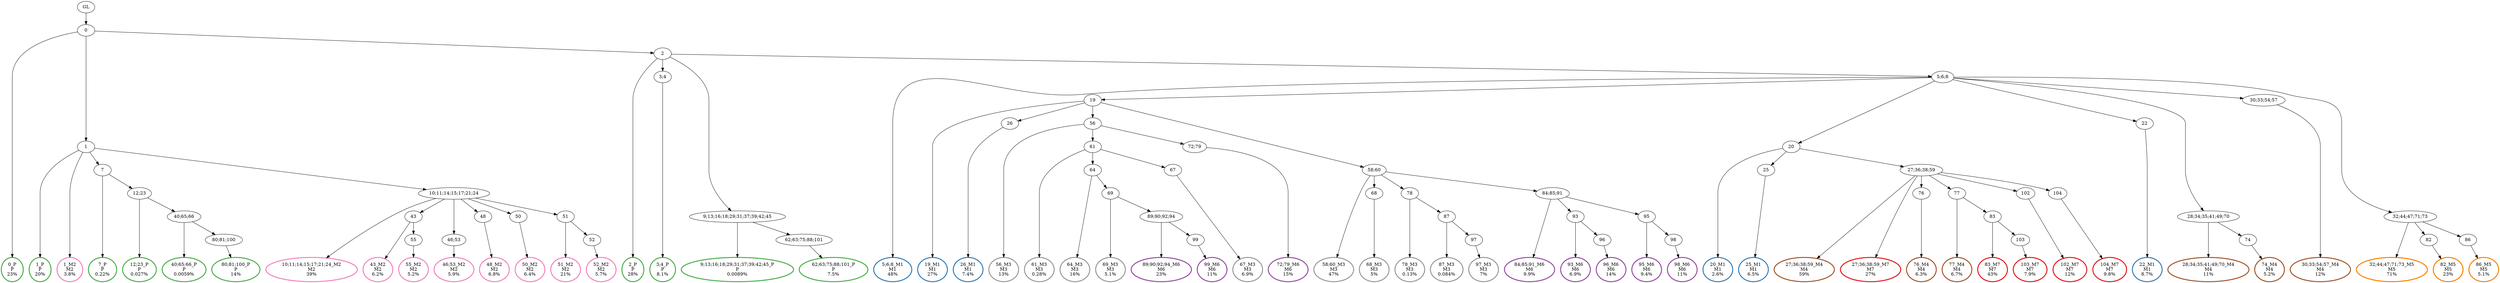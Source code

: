 digraph T {
	{
		rank=same
		110 [penwidth=3,colorscheme=set19,color=3,label="0_P\nP\n23%"]
		108 [penwidth=3,colorscheme=set19,color=3,label="1_P\nP\n20%"]
		106 [penwidth=3,colorscheme=set19,color=3,label="7_P\nP\n0.22%"]
		104 [penwidth=3,colorscheme=set19,color=3,label="12;23_P\nP\n0.027%"]
		102 [penwidth=3,colorscheme=set19,color=3,label="40;65;66_P\nP\n0.0059%"]
		100 [penwidth=3,colorscheme=set19,color=3,label="80;81;100_P\nP\n14%"]
		98 [penwidth=3,colorscheme=set19,color=3,label="2_P\nP\n28%"]
		96 [penwidth=3,colorscheme=set19,color=3,label="3;4_P\nP\n8.1%"]
		94 [penwidth=3,colorscheme=set19,color=3,label="9;13;16;18;29;31;37;39;42;45_P\nP\n0.0089%"]
		92 [penwidth=3,colorscheme=set19,color=3,label="62;63;75;88;101_P\nP\n7.5%"]
		90 [penwidth=3,colorscheme=set19,color=2,label="5;6;8_M1\nM1\n48%"]
		88 [penwidth=3,colorscheme=set19,color=2,label="19_M1\nM1\n27%"]
		86 [penwidth=3,colorscheme=set19,color=2,label="26_M1\nM1\n7.4%"]
		84 [penwidth=3,colorscheme=set19,color=2,label="20_M1\nM1\n2.6%"]
		82 [penwidth=3,colorscheme=set19,color=2,label="25_M1\nM1\n6.5%"]
		80 [penwidth=3,colorscheme=set19,color=2,label="22_M1\nM1\n8.7%"]
		79 [penwidth=3,colorscheme=set19,color=8,label="1_M2\nM2\n3.8%"]
		77 [penwidth=3,colorscheme=set19,color=8,label="10;11;14;15;17;21;24_M2\nM2\n39%"]
		75 [penwidth=3,colorscheme=set19,color=8,label="43_M2\nM2\n6.2%"]
		73 [penwidth=3,colorscheme=set19,color=8,label="55_M2\nM2\n5.2%"]
		71 [penwidth=3,colorscheme=set19,color=8,label="46;53_M2\nM2\n5.9%"]
		69 [penwidth=3,colorscheme=set19,color=8,label="48_M2\nM2\n6.8%"]
		67 [penwidth=3,colorscheme=set19,color=8,label="50_M2\nM2\n6.4%"]
		65 [penwidth=3,colorscheme=set19,color=8,label="51_M2\nM2\n21%"]
		63 [penwidth=3,colorscheme=set19,color=8,label="52_M2\nM2\n5.7%"]
		61 [penwidth=3,colorscheme=set19,color=9,label="56_M3\nM3\n13%"]
		59 [penwidth=3,colorscheme=set19,color=9,label="61_M3\nM3\n0.28%"]
		57 [penwidth=3,colorscheme=set19,color=9,label="64_M3\nM3\n16%"]
		55 [penwidth=3,colorscheme=set19,color=9,label="69_M3\nM3\n5.1%"]
		53 [penwidth=3,colorscheme=set19,color=9,label="67_M3\nM3\n6.9%"]
		51 [penwidth=3,colorscheme=set19,color=9,label="58;60_M3\nM3\n47%"]
		49 [penwidth=3,colorscheme=set19,color=9,label="68_M3\nM3\n5%"]
		47 [penwidth=3,colorscheme=set19,color=9,label="78_M3\nM3\n0.13%"]
		45 [penwidth=3,colorscheme=set19,color=9,label="87_M3\nM3\n0.084%"]
		43 [penwidth=3,colorscheme=set19,color=9,label="97_M3\nM3\n7%"]
		41 [penwidth=3,colorscheme=set19,color=7,label="27;36;38;59_M4\nM4\n59%"]
		39 [penwidth=3,colorscheme=set19,color=7,label="76_M4\nM4\n6.3%"]
		37 [penwidth=3,colorscheme=set19,color=7,label="77_M4\nM4\n6.7%"]
		35 [penwidth=3,colorscheme=set19,color=7,label="28;34;35;41;49;70_M4\nM4\n11%"]
		33 [penwidth=3,colorscheme=set19,color=7,label="74_M4\nM4\n5.2%"]
		31 [penwidth=3,colorscheme=set19,color=7,label="30;33;54;57_M4\nM4\n12%"]
		29 [penwidth=3,colorscheme=set19,color=5,label="32;44;47;71;73_M5\nM5\n71%"]
		27 [penwidth=3,colorscheme=set19,color=5,label="82_M5\nM5\n23%"]
		25 [penwidth=3,colorscheme=set19,color=5,label="86_M5\nM5\n5.1%"]
		23 [penwidth=3,colorscheme=set19,color=4,label="89;90;92;94_M6\nM6\n23%"]
		21 [penwidth=3,colorscheme=set19,color=4,label="99_M6\nM6\n11%"]
		19 [penwidth=3,colorscheme=set19,color=4,label="72;79_M6\nM6\n15%"]
		17 [penwidth=3,colorscheme=set19,color=4,label="84;85;91_M6\nM6\n9.9%"]
		15 [penwidth=3,colorscheme=set19,color=4,label="93_M6\nM6\n6.9%"]
		13 [penwidth=3,colorscheme=set19,color=4,label="96_M6\nM6\n14%"]
		11 [penwidth=3,colorscheme=set19,color=4,label="95_M6\nM6\n9.4%"]
		9 [penwidth=3,colorscheme=set19,color=4,label="98_M6\nM6\n11%"]
		8 [penwidth=3,colorscheme=set19,color=1,label="27;36;38;59_M7\nM7\n27%"]
		6 [penwidth=3,colorscheme=set19,color=1,label="83_M7\nM7\n43%"]
		4 [penwidth=3,colorscheme=set19,color=1,label="103_M7\nM7\n7.9%"]
		2 [penwidth=3,colorscheme=set19,color=1,label="102_M7\nM7\n12%"]
		0 [penwidth=3,colorscheme=set19,color=1,label="104_M7\nM7\n9.8%"]
	}
	112 [label="GL"]
	111 [label="0"]
	109 [label="1"]
	107 [label="7"]
	105 [label="12;23"]
	103 [label="40;65;66"]
	101 [label="80;81;100"]
	99 [label="2"]
	97 [label="3;4"]
	95 [label="9;13;16;18;29;31;37;39;42;45"]
	93 [label="62;63;75;88;101"]
	91 [label="5;6;8"]
	89 [label="19"]
	87 [label="26"]
	85 [label="20"]
	83 [label="25"]
	81 [label="22"]
	78 [label="10;11;14;15;17;21;24"]
	76 [label="43"]
	74 [label="55"]
	72 [label="46;53"]
	70 [label="48"]
	68 [label="50"]
	66 [label="51"]
	64 [label="52"]
	62 [label="56"]
	60 [label="61"]
	58 [label="64"]
	56 [label="69"]
	54 [label="67"]
	52 [label="58;60"]
	50 [label="68"]
	48 [label="78"]
	46 [label="87"]
	44 [label="97"]
	42 [label="27;36;38;59"]
	40 [label="76"]
	38 [label="77"]
	36 [label="28;34;35;41;49;70"]
	34 [label="74"]
	32 [label="30;33;54;57"]
	30 [label="32;44;47;71;73"]
	28 [label="82"]
	26 [label="86"]
	24 [label="89;90;92;94"]
	22 [label="99"]
	20 [label="72;79"]
	18 [label="84;85;91"]
	16 [label="93"]
	14 [label="96"]
	12 [label="95"]
	10 [label="98"]
	7 [label="83"]
	5 [label="103"]
	3 [label="102"]
	1 [label="104"]
	112 -> 111
	111 -> 110
	111 -> 109
	111 -> 99
	109 -> 108
	109 -> 107
	109 -> 79
	109 -> 78
	107 -> 106
	107 -> 105
	105 -> 104
	105 -> 103
	103 -> 102
	103 -> 101
	101 -> 100
	99 -> 98
	99 -> 97
	99 -> 95
	99 -> 91
	97 -> 96
	95 -> 94
	95 -> 93
	93 -> 92
	91 -> 90
	91 -> 89
	91 -> 85
	91 -> 81
	91 -> 36
	91 -> 32
	91 -> 30
	89 -> 88
	89 -> 87
	89 -> 62
	89 -> 52
	87 -> 86
	85 -> 84
	85 -> 83
	85 -> 42
	83 -> 82
	81 -> 80
	78 -> 77
	78 -> 76
	78 -> 72
	78 -> 70
	78 -> 68
	78 -> 66
	76 -> 75
	76 -> 74
	74 -> 73
	72 -> 71
	70 -> 69
	68 -> 67
	66 -> 65
	66 -> 64
	64 -> 63
	62 -> 61
	62 -> 60
	62 -> 20
	60 -> 59
	60 -> 58
	60 -> 54
	58 -> 57
	58 -> 56
	56 -> 55
	56 -> 24
	54 -> 53
	52 -> 51
	52 -> 50
	52 -> 48
	52 -> 18
	50 -> 49
	48 -> 47
	48 -> 46
	46 -> 45
	46 -> 44
	44 -> 43
	42 -> 41
	42 -> 40
	42 -> 38
	42 -> 8
	42 -> 3
	42 -> 1
	40 -> 39
	38 -> 37
	38 -> 7
	36 -> 35
	36 -> 34
	34 -> 33
	32 -> 31
	30 -> 29
	30 -> 28
	30 -> 26
	28 -> 27
	26 -> 25
	24 -> 23
	24 -> 22
	22 -> 21
	20 -> 19
	18 -> 17
	18 -> 16
	18 -> 12
	16 -> 15
	16 -> 14
	14 -> 13
	12 -> 11
	12 -> 10
	10 -> 9
	7 -> 6
	7 -> 5
	5 -> 4
	3 -> 2
	1 -> 0
}
